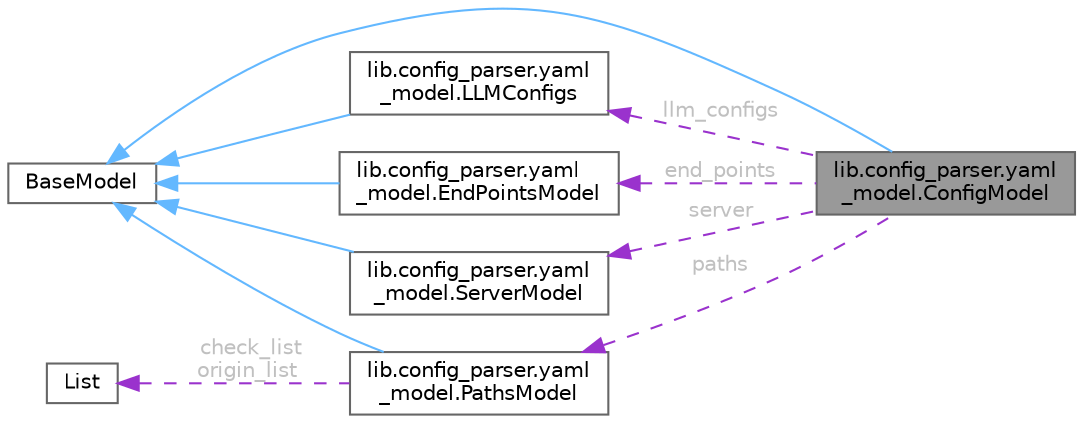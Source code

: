 digraph "lib.config_parser.yaml_model.ConfigModel"
{
 // LATEX_PDF_SIZE
  bgcolor="transparent";
  edge [fontname=Helvetica,fontsize=10,labelfontname=Helvetica,labelfontsize=10];
  node [fontname=Helvetica,fontsize=10,shape=box,height=0.2,width=0.4];
  rankdir="LR";
  Node1 [id="Node000001",label="lib.config_parser.yaml\l_model.ConfigModel",height=0.2,width=0.4,color="gray40", fillcolor="grey60", style="filled", fontcolor="black",tooltip=" "];
  Node2 -> Node1 [id="edge1_Node000001_Node000002",dir="back",color="steelblue1",style="solid",tooltip=" "];
  Node2 [id="Node000002",label="BaseModel",height=0.2,width=0.4,color="gray40", fillcolor="white", style="filled",tooltip=" "];
  Node3 -> Node1 [id="edge2_Node000001_Node000003",dir="back",color="darkorchid3",style="dashed",tooltip=" ",label=" llm_configs",fontcolor="grey" ];
  Node3 [id="Node000003",label="lib.config_parser.yaml\l_model.LLMConfigs",height=0.2,width=0.4,color="gray40", fillcolor="white", style="filled",URL="$classlib_1_1config__parser_1_1yaml__model_1_1LLMConfigs.html",tooltip=" "];
  Node2 -> Node3 [id="edge3_Node000003_Node000002",dir="back",color="steelblue1",style="solid",tooltip=" "];
  Node4 -> Node1 [id="edge4_Node000001_Node000004",dir="back",color="darkorchid3",style="dashed",tooltip=" ",label=" end_points",fontcolor="grey" ];
  Node4 [id="Node000004",label="lib.config_parser.yaml\l_model.EndPointsModel",height=0.2,width=0.4,color="gray40", fillcolor="white", style="filled",URL="$classlib_1_1config__parser_1_1yaml__model_1_1EndPointsModel.html",tooltip=" "];
  Node2 -> Node4 [id="edge5_Node000004_Node000002",dir="back",color="steelblue1",style="solid",tooltip=" "];
  Node5 -> Node1 [id="edge6_Node000001_Node000005",dir="back",color="darkorchid3",style="dashed",tooltip=" ",label=" server",fontcolor="grey" ];
  Node5 [id="Node000005",label="lib.config_parser.yaml\l_model.ServerModel",height=0.2,width=0.4,color="gray40", fillcolor="white", style="filled",URL="$classlib_1_1config__parser_1_1yaml__model_1_1ServerModel.html",tooltip=" "];
  Node2 -> Node5 [id="edge7_Node000005_Node000002",dir="back",color="steelblue1",style="solid",tooltip=" "];
  Node6 -> Node1 [id="edge8_Node000001_Node000006",dir="back",color="darkorchid3",style="dashed",tooltip=" ",label=" paths",fontcolor="grey" ];
  Node6 [id="Node000006",label="lib.config_parser.yaml\l_model.PathsModel",height=0.2,width=0.4,color="gray40", fillcolor="white", style="filled",URL="$classlib_1_1config__parser_1_1yaml__model_1_1PathsModel.html",tooltip=" "];
  Node2 -> Node6 [id="edge9_Node000006_Node000002",dir="back",color="steelblue1",style="solid",tooltip=" "];
  Node7 -> Node6 [id="edge10_Node000006_Node000007",dir="back",color="darkorchid3",style="dashed",tooltip=" ",label=" check_list\norigin_list",fontcolor="grey" ];
  Node7 [id="Node000007",label="List",height=0.2,width=0.4,color="gray40", fillcolor="white", style="filled",tooltip=" "];
}
